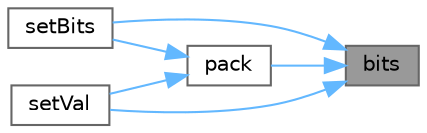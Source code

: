 digraph "bits"
{
 // LATEX_PDF_SIZE
  bgcolor="transparent";
  edge [fontname=Helvetica,fontsize=10,labelfontname=Helvetica,labelfontsize=10];
  node [fontname=Helvetica,fontsize=10,shape=box,height=0.2,width=0.4];
  rankdir="RL";
  Node1 [id="Node000001",label="bits",height=0.2,width=0.4,color="gray40", fillcolor="grey60", style="filled", fontcolor="black",tooltip=" "];
  Node1 -> Node2 [id="edge1_Node000001_Node000002",dir="back",color="steelblue1",style="solid",tooltip=" "];
  Node2 [id="Node000002",label="pack",height=0.2,width=0.4,color="grey40", fillcolor="white", style="filled",URL="$classFoam_1_1labelBits.html#a4696e6bb974cc0e38fd81723cfee70dd",tooltip=" "];
  Node2 -> Node3 [id="edge2_Node000002_Node000003",dir="back",color="steelblue1",style="solid",tooltip=" "];
  Node3 [id="Node000003",label="setBits",height=0.2,width=0.4,color="grey40", fillcolor="white", style="filled",URL="$classFoam_1_1labelBits.html#a05db40ec70242c09da8a47ab30f99966",tooltip=" "];
  Node2 -> Node4 [id="edge3_Node000002_Node000004",dir="back",color="steelblue1",style="solid",tooltip=" "];
  Node4 [id="Node000004",label="setVal",height=0.2,width=0.4,color="grey40", fillcolor="white", style="filled",URL="$classFoam_1_1labelBits.html#afa7de3fbc44315d3624511ca376e447c",tooltip=" "];
  Node1 -> Node3 [id="edge4_Node000001_Node000003",dir="back",color="steelblue1",style="solid",tooltip=" "];
  Node1 -> Node4 [id="edge5_Node000001_Node000004",dir="back",color="steelblue1",style="solid",tooltip=" "];
}
